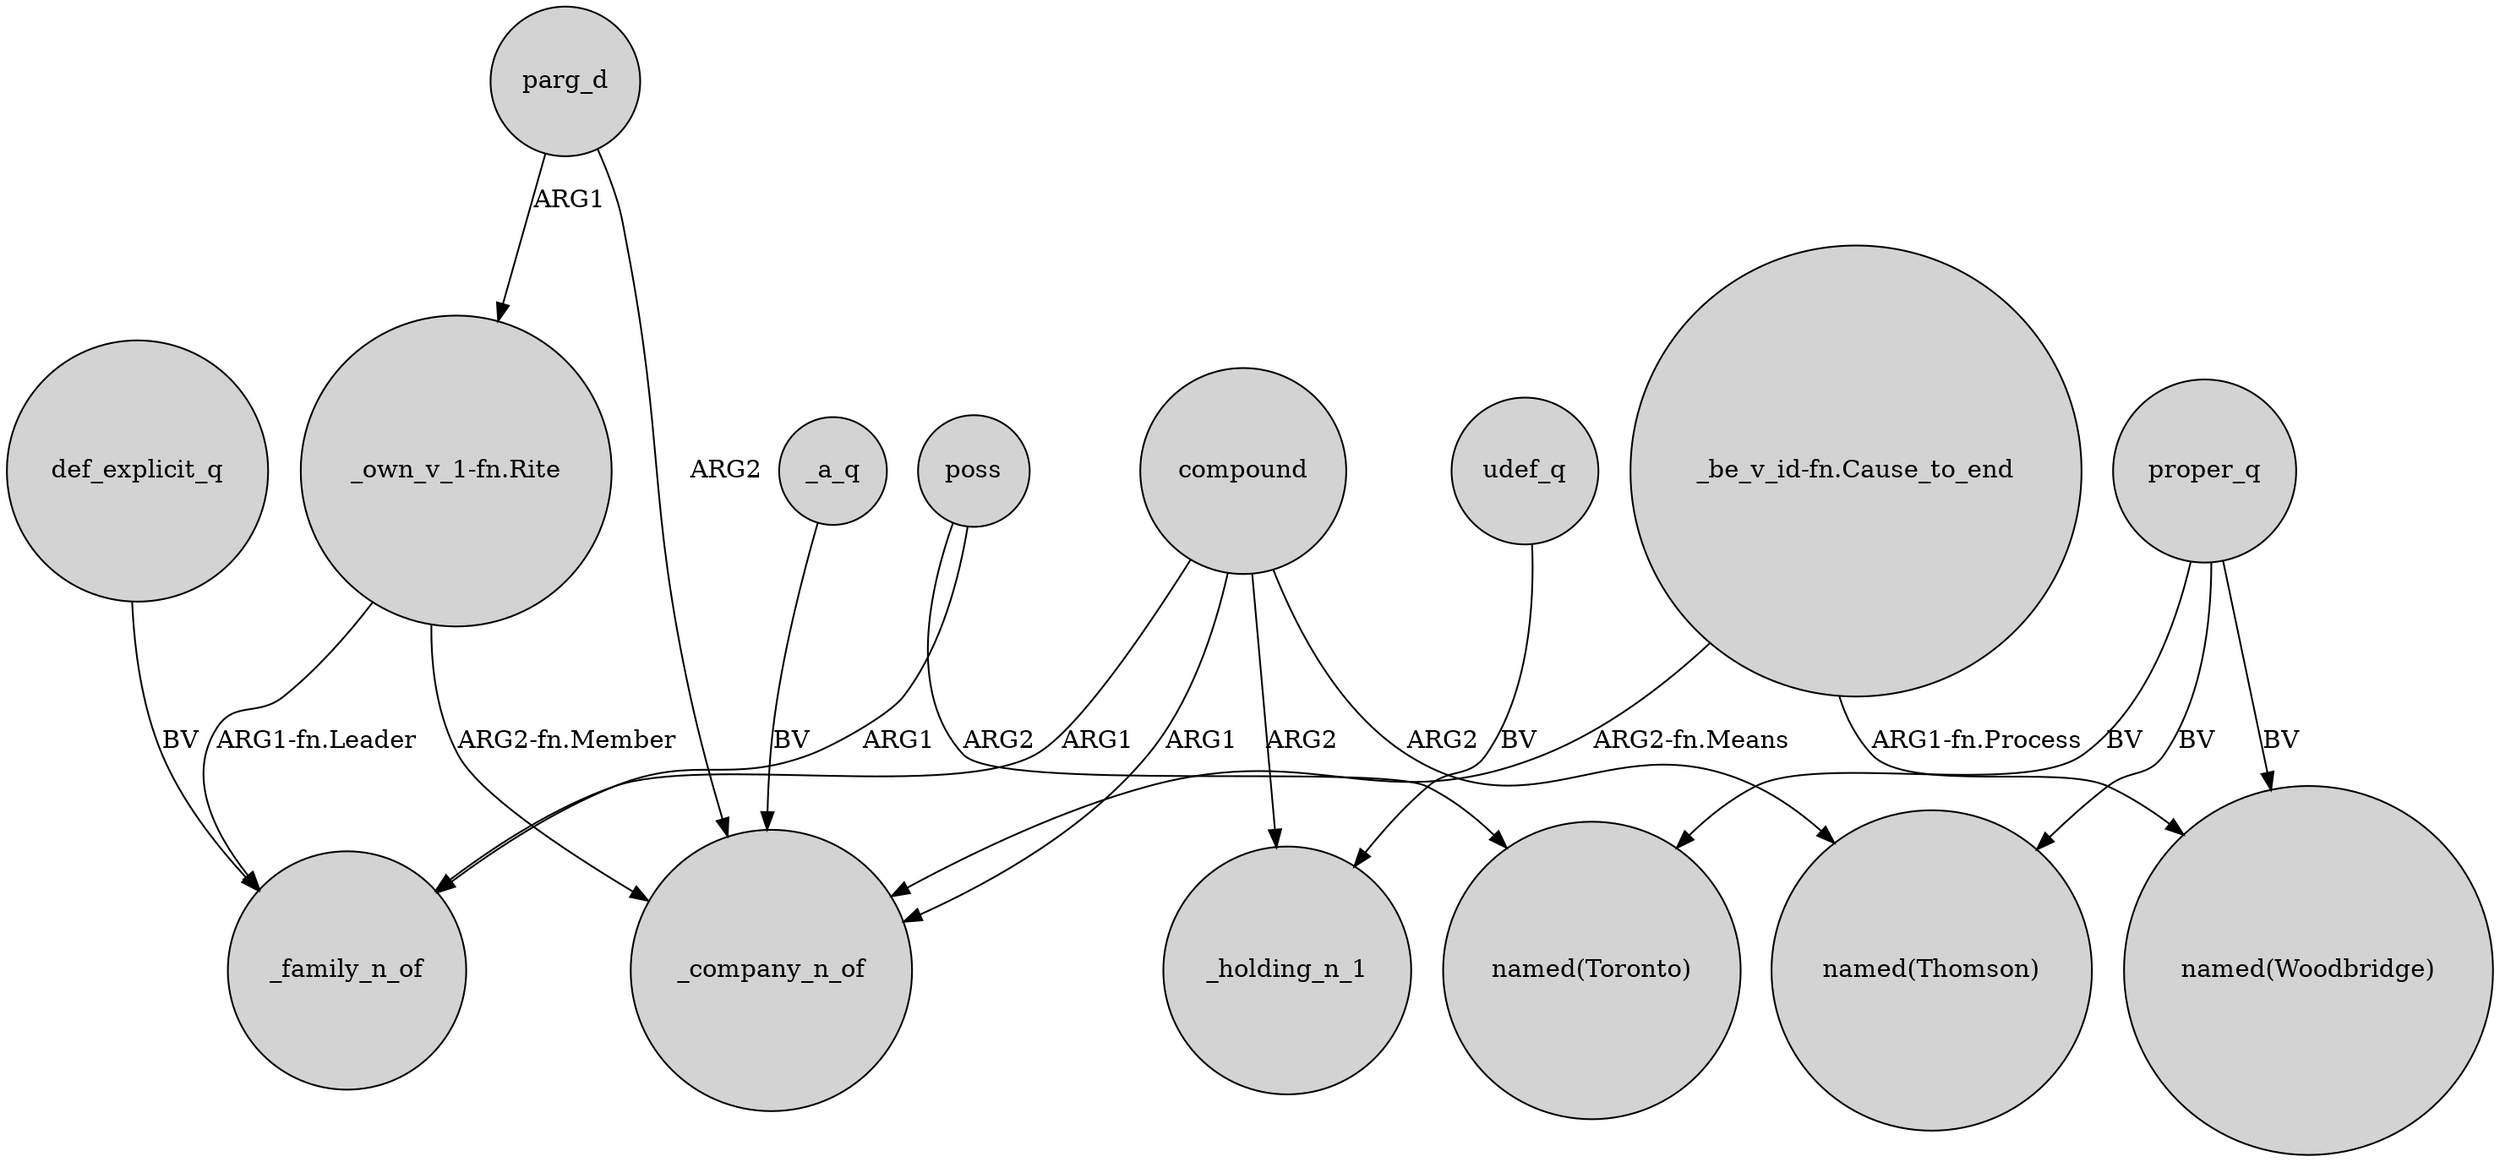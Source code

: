 digraph {
	node [shape=circle style=filled]
	def_explicit_q -> _family_n_of [label=BV]
	_a_q -> _company_n_of [label=BV]
	compound -> _company_n_of [label=ARG1]
	parg_d -> _company_n_of [label=ARG2]
	compound -> _holding_n_1 [label=ARG2]
	parg_d -> "_own_v_1-fn.Rite" [label=ARG1]
	"_own_v_1-fn.Rite" -> _company_n_of [label="ARG2-fn.Member"]
	"_be_v_id-fn.Cause_to_end" -> "named(Woodbridge)" [label="ARG1-fn.Process"]
	poss -> "named(Toronto)" [label=ARG2]
	proper_q -> "named(Toronto)" [label=BV]
	poss -> _family_n_of [label=ARG1]
	proper_q -> "named(Woodbridge)" [label=BV]
	compound -> _family_n_of [label=ARG1]
	udef_q -> _holding_n_1 [label=BV]
	"_own_v_1-fn.Rite" -> _family_n_of [label="ARG1-fn.Leader"]
	"_be_v_id-fn.Cause_to_end" -> _company_n_of [label="ARG2-fn.Means"]
	compound -> "named(Thomson)" [label=ARG2]
	proper_q -> "named(Thomson)" [label=BV]
}
